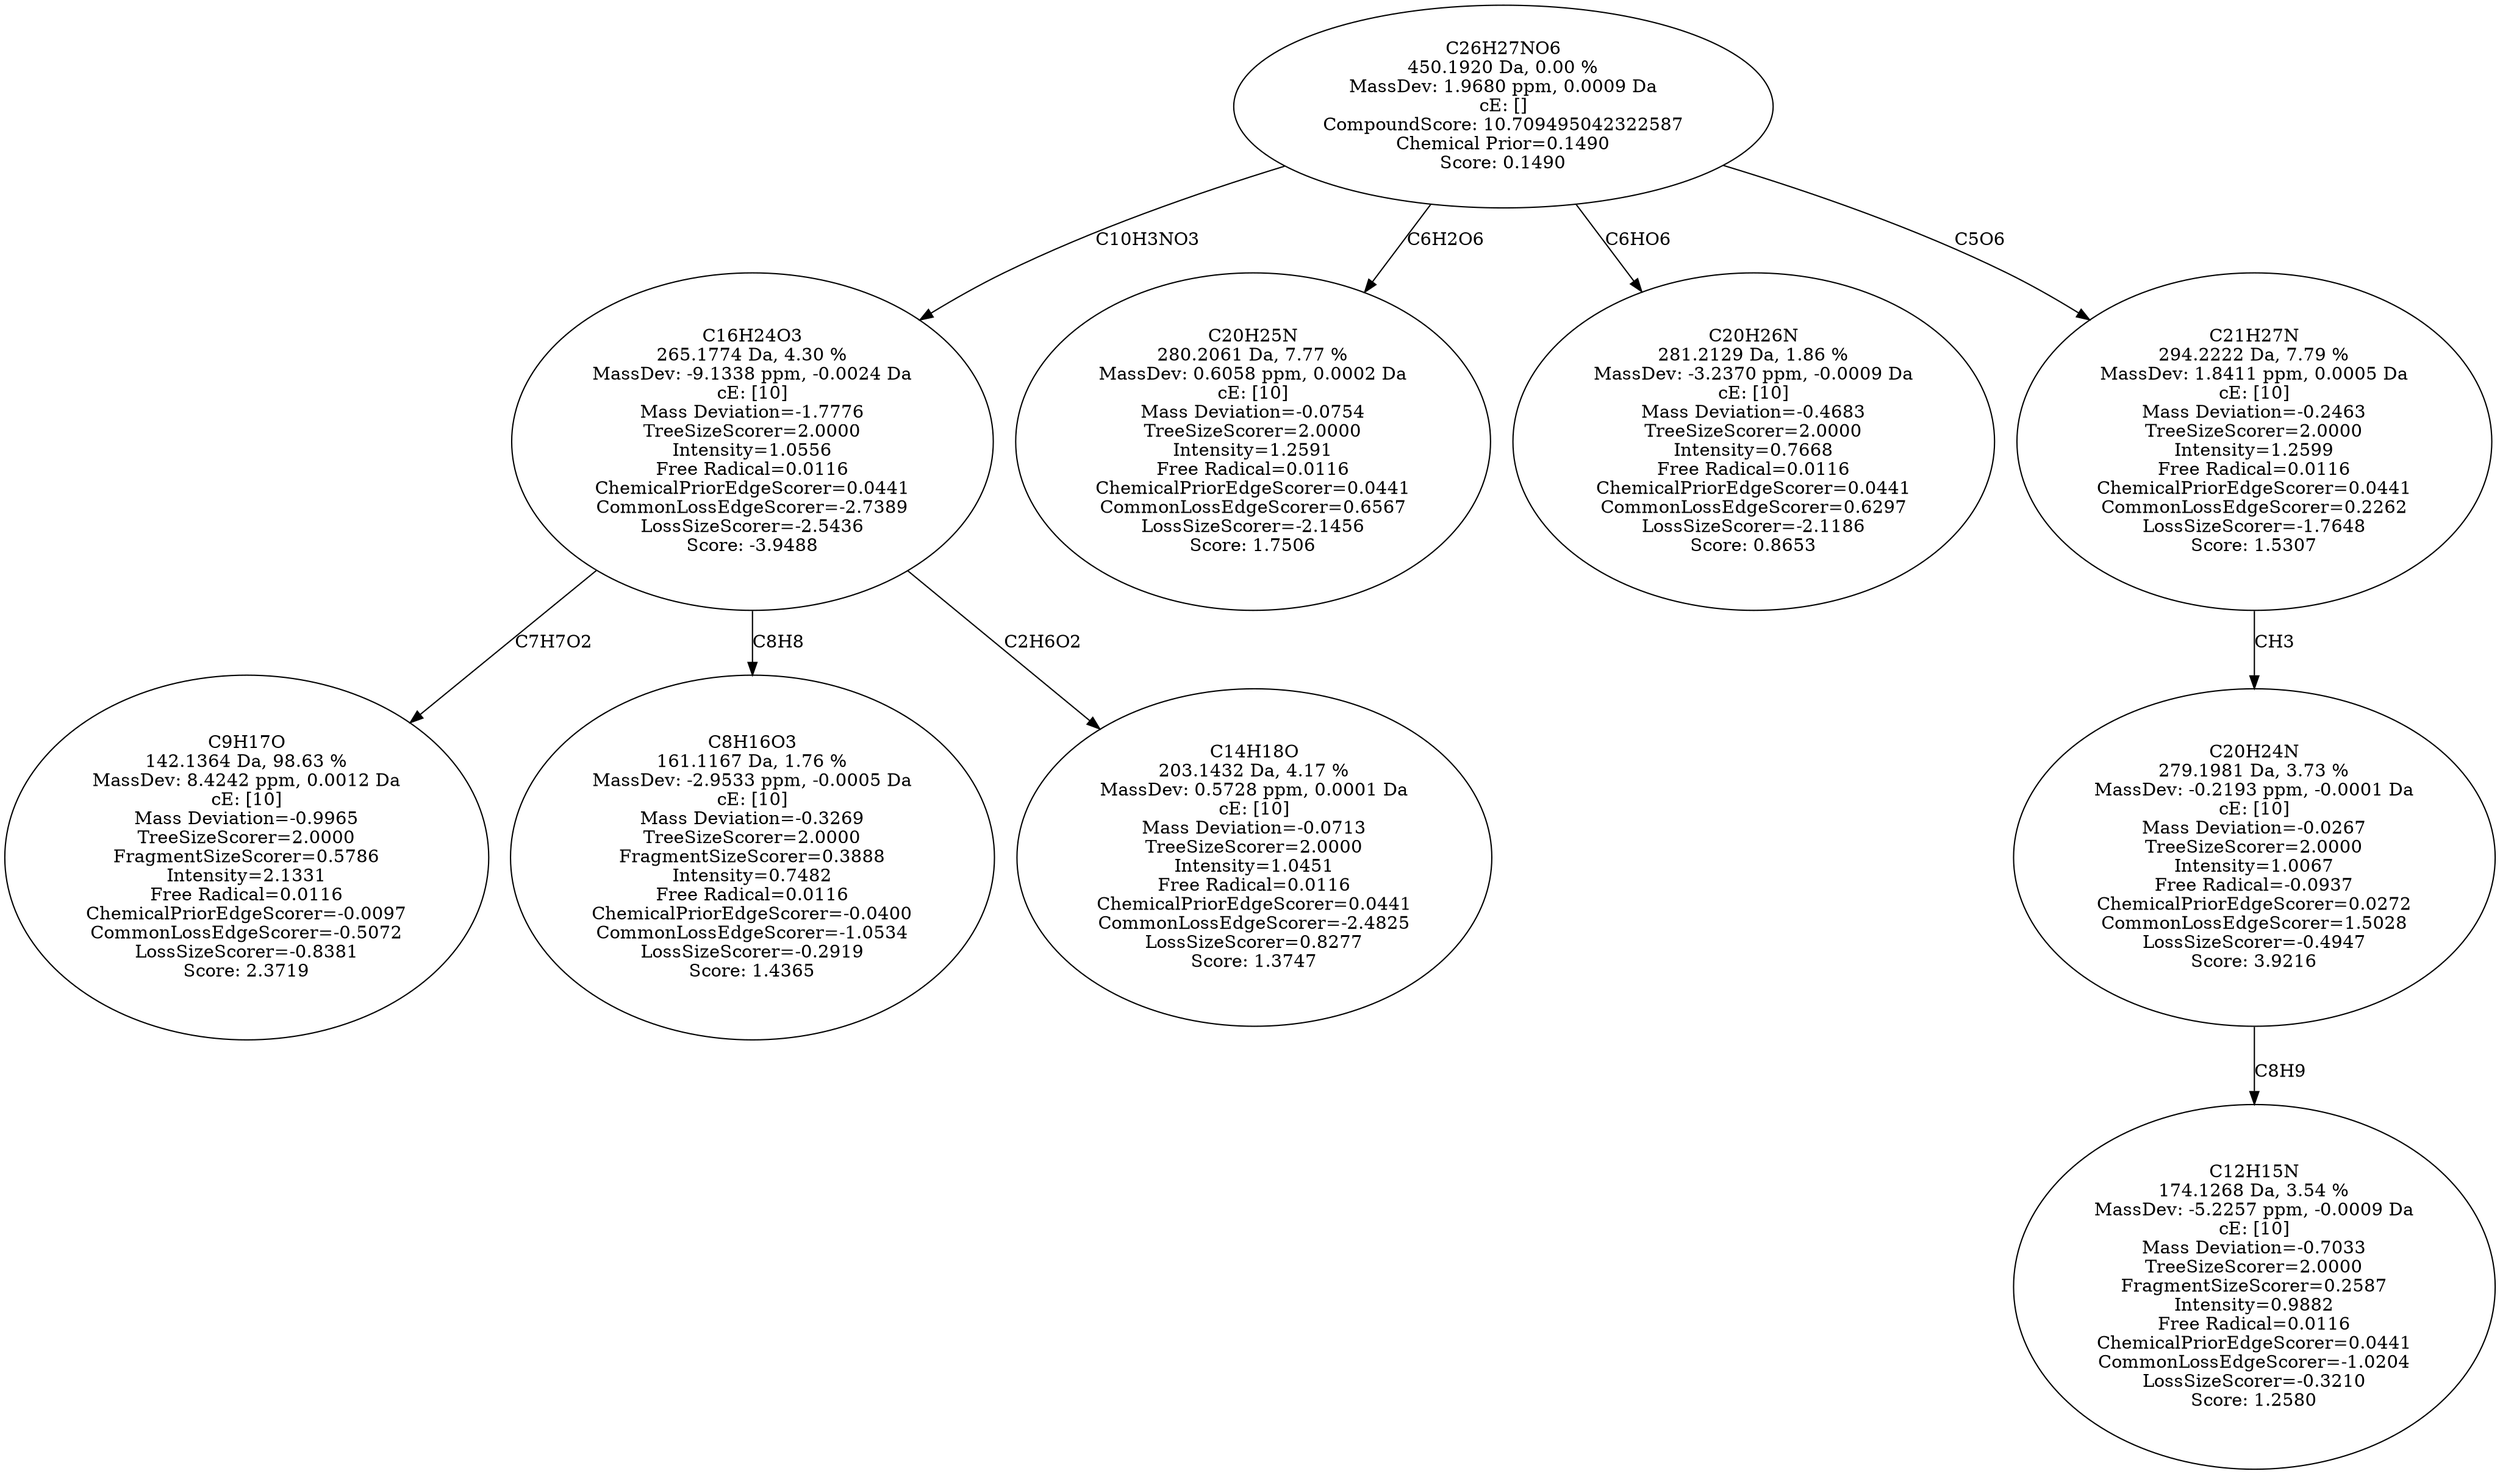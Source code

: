 strict digraph {
v1 [label="C9H17O\n142.1364 Da, 98.63 %\nMassDev: 8.4242 ppm, 0.0012 Da\ncE: [10]\nMass Deviation=-0.9965\nTreeSizeScorer=2.0000\nFragmentSizeScorer=0.5786\nIntensity=2.1331\nFree Radical=0.0116\nChemicalPriorEdgeScorer=-0.0097\nCommonLossEdgeScorer=-0.5072\nLossSizeScorer=-0.8381\nScore: 2.3719"];
v2 [label="C8H16O3\n161.1167 Da, 1.76 %\nMassDev: -2.9533 ppm, -0.0005 Da\ncE: [10]\nMass Deviation=-0.3269\nTreeSizeScorer=2.0000\nFragmentSizeScorer=0.3888\nIntensity=0.7482\nFree Radical=0.0116\nChemicalPriorEdgeScorer=-0.0400\nCommonLossEdgeScorer=-1.0534\nLossSizeScorer=-0.2919\nScore: 1.4365"];
v3 [label="C14H18O\n203.1432 Da, 4.17 %\nMassDev: 0.5728 ppm, 0.0001 Da\ncE: [10]\nMass Deviation=-0.0713\nTreeSizeScorer=2.0000\nIntensity=1.0451\nFree Radical=0.0116\nChemicalPriorEdgeScorer=0.0441\nCommonLossEdgeScorer=-2.4825\nLossSizeScorer=0.8277\nScore: 1.3747"];
v4 [label="C16H24O3\n265.1774 Da, 4.30 %\nMassDev: -9.1338 ppm, -0.0024 Da\ncE: [10]\nMass Deviation=-1.7776\nTreeSizeScorer=2.0000\nIntensity=1.0556\nFree Radical=0.0116\nChemicalPriorEdgeScorer=0.0441\nCommonLossEdgeScorer=-2.7389\nLossSizeScorer=-2.5436\nScore: -3.9488"];
v5 [label="C20H25N\n280.2061 Da, 7.77 %\nMassDev: 0.6058 ppm, 0.0002 Da\ncE: [10]\nMass Deviation=-0.0754\nTreeSizeScorer=2.0000\nIntensity=1.2591\nFree Radical=0.0116\nChemicalPriorEdgeScorer=0.0441\nCommonLossEdgeScorer=0.6567\nLossSizeScorer=-2.1456\nScore: 1.7506"];
v6 [label="C20H26N\n281.2129 Da, 1.86 %\nMassDev: -3.2370 ppm, -0.0009 Da\ncE: [10]\nMass Deviation=-0.4683\nTreeSizeScorer=2.0000\nIntensity=0.7668\nFree Radical=0.0116\nChemicalPriorEdgeScorer=0.0441\nCommonLossEdgeScorer=0.6297\nLossSizeScorer=-2.1186\nScore: 0.8653"];
v7 [label="C12H15N\n174.1268 Da, 3.54 %\nMassDev: -5.2257 ppm, -0.0009 Da\ncE: [10]\nMass Deviation=-0.7033\nTreeSizeScorer=2.0000\nFragmentSizeScorer=0.2587\nIntensity=0.9882\nFree Radical=0.0116\nChemicalPriorEdgeScorer=0.0441\nCommonLossEdgeScorer=-1.0204\nLossSizeScorer=-0.3210\nScore: 1.2580"];
v8 [label="C20H24N\n279.1981 Da, 3.73 %\nMassDev: -0.2193 ppm, -0.0001 Da\ncE: [10]\nMass Deviation=-0.0267\nTreeSizeScorer=2.0000\nIntensity=1.0067\nFree Radical=-0.0937\nChemicalPriorEdgeScorer=0.0272\nCommonLossEdgeScorer=1.5028\nLossSizeScorer=-0.4947\nScore: 3.9216"];
v9 [label="C21H27N\n294.2222 Da, 7.79 %\nMassDev: 1.8411 ppm, 0.0005 Da\ncE: [10]\nMass Deviation=-0.2463\nTreeSizeScorer=2.0000\nIntensity=1.2599\nFree Radical=0.0116\nChemicalPriorEdgeScorer=0.0441\nCommonLossEdgeScorer=0.2262\nLossSizeScorer=-1.7648\nScore: 1.5307"];
v10 [label="C26H27NO6\n450.1920 Da, 0.00 %\nMassDev: 1.9680 ppm, 0.0009 Da\ncE: []\nCompoundScore: 10.709495042322587\nChemical Prior=0.1490\nScore: 0.1490"];
v4 -> v1 [label="C7H7O2"];
v4 -> v2 [label="C8H8"];
v4 -> v3 [label="C2H6O2"];
v10 -> v4 [label="C10H3NO3"];
v10 -> v5 [label="C6H2O6"];
v10 -> v6 [label="C6HO6"];
v8 -> v7 [label="C8H9"];
v9 -> v8 [label="CH3"];
v10 -> v9 [label="C5O6"];
}